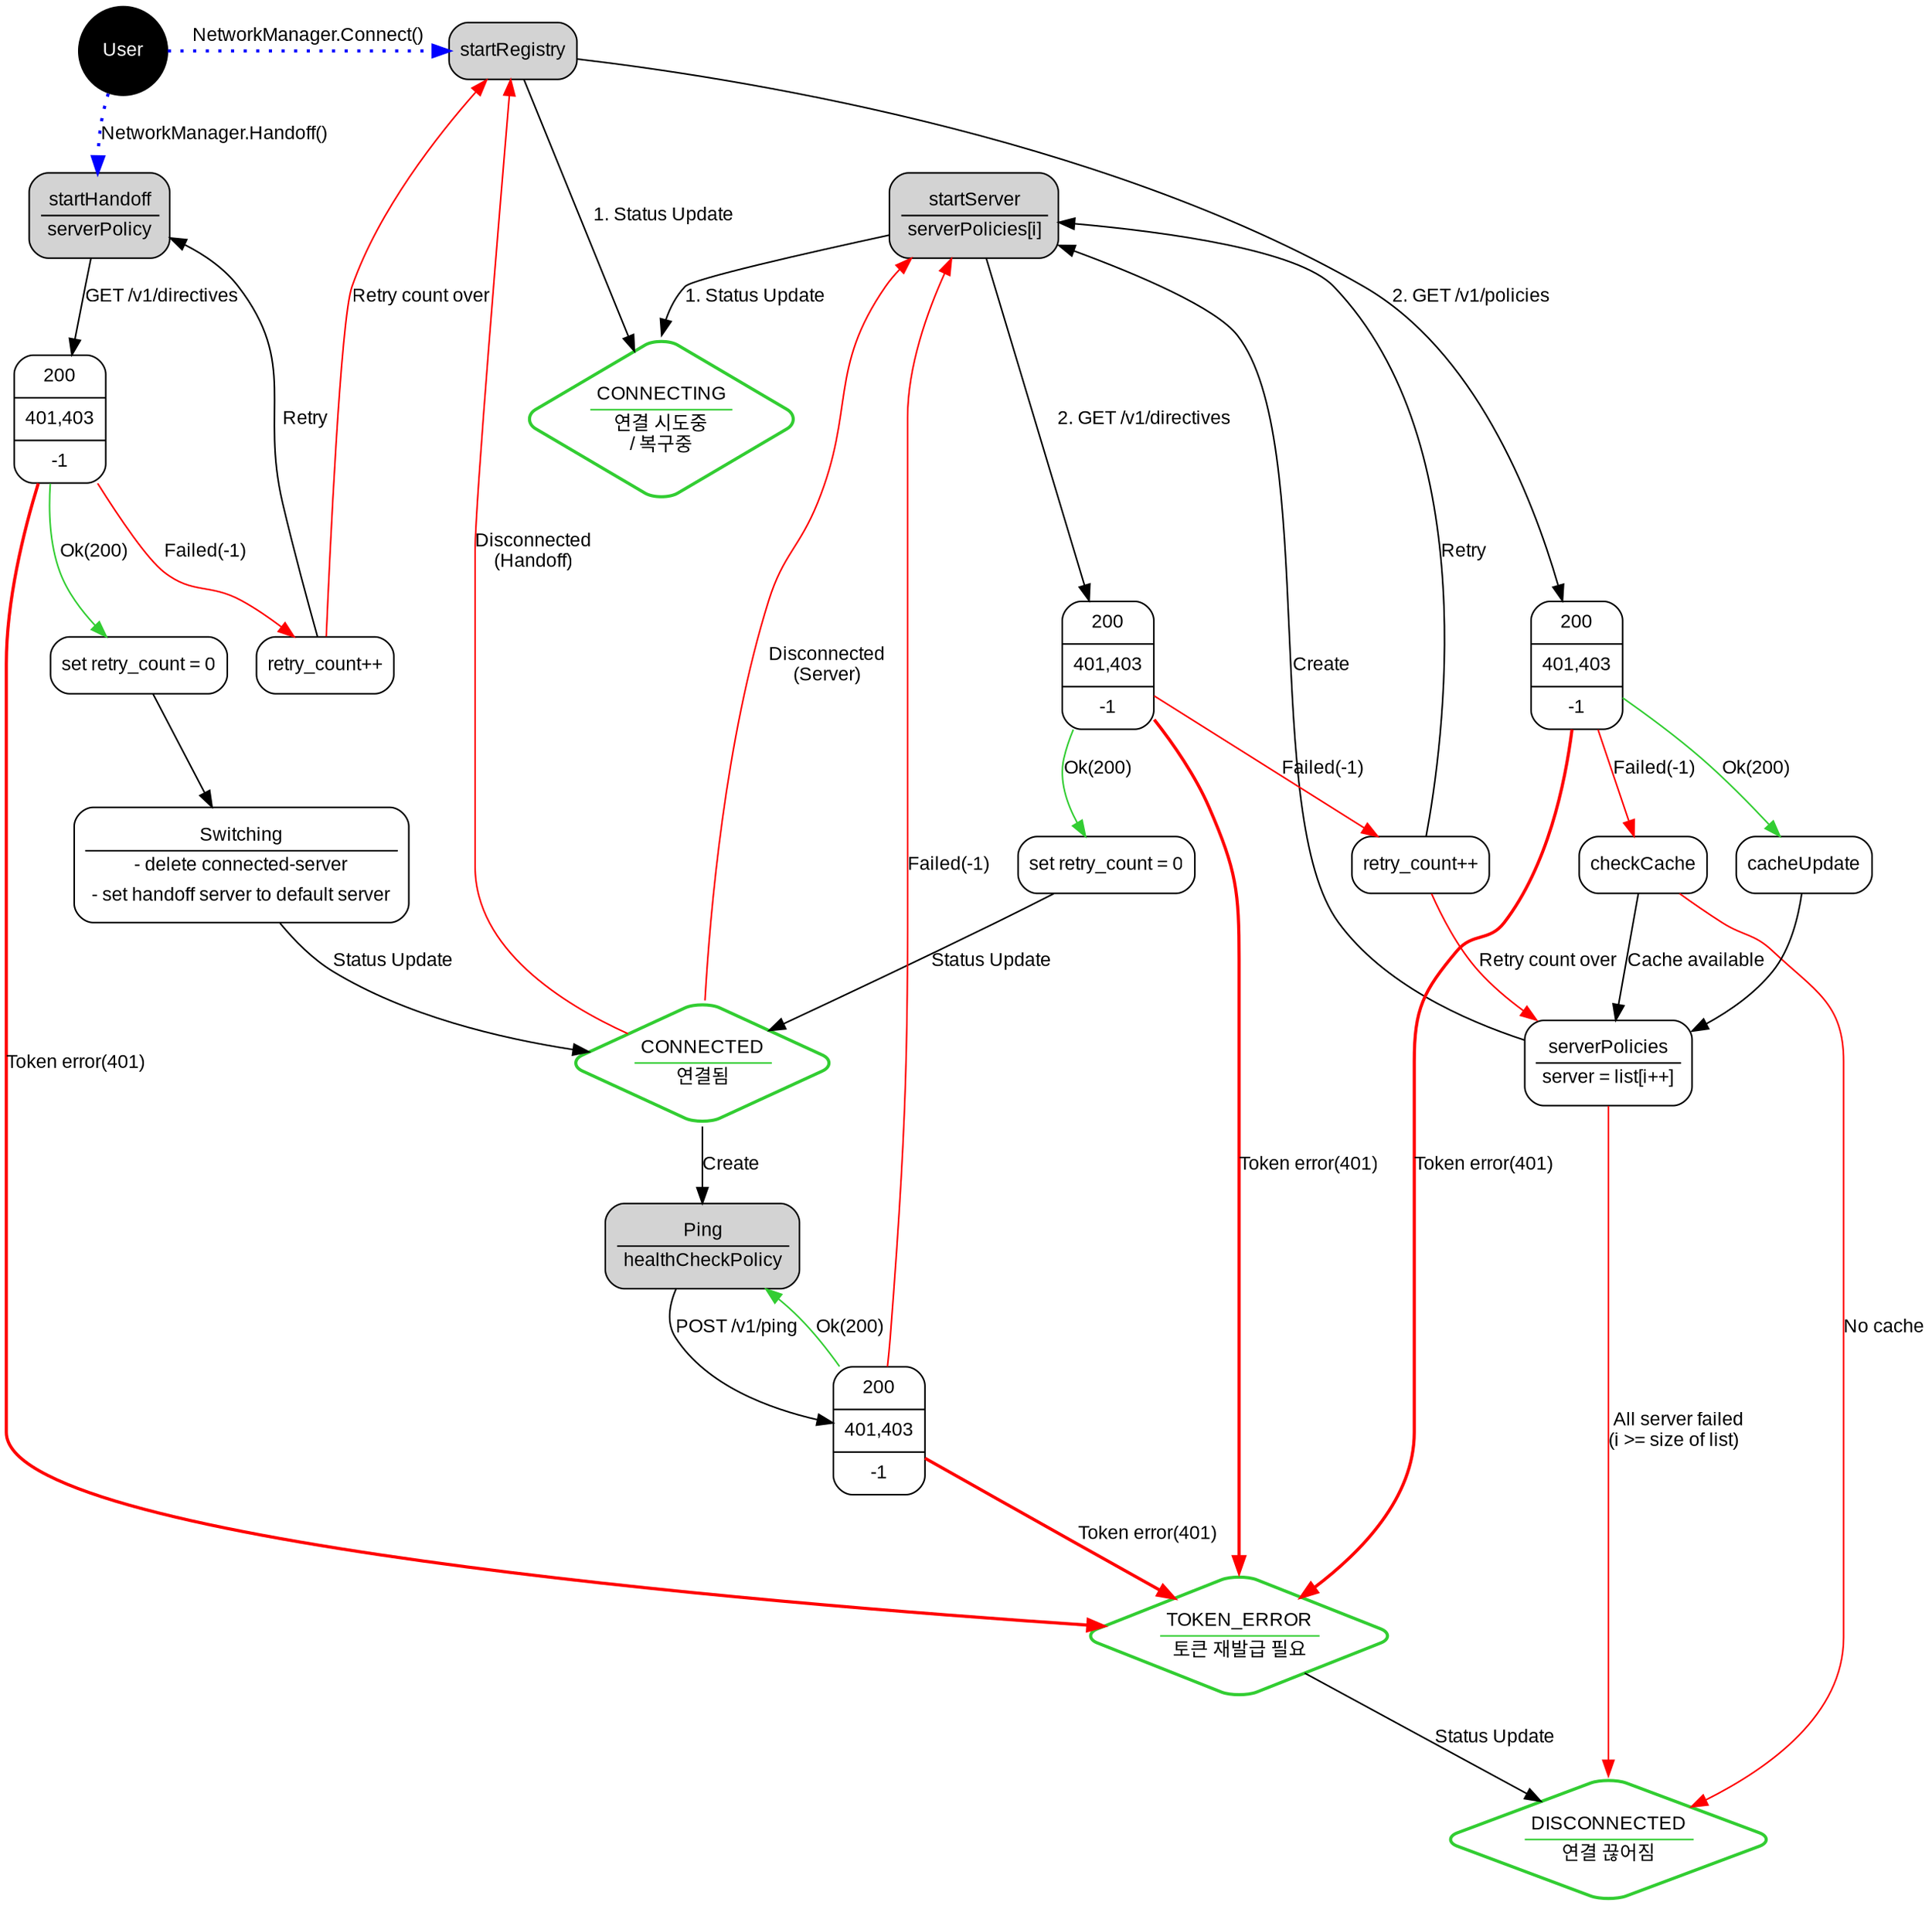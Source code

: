 digraph finite_state_machine {
  /**
   * Default style configuration
   */
  rankdir="TB";
  bgcolor="white";
  node [
    fontname="Arial";
    fontsize=12;
    margin=0.1;
    shape="rect";
    style="rounded";
  ];
  edge [
    fontname="Arial";
    fontsize=12;
    dir="forward";
    style="solid";
    arrowhead="normal";
    arrowtail="normal";
    weight=1;
  ];

  { rank=same; "User"; "startRegistry"; }
  { rank=same; "startHandoff"; "startServer"; }

  /**
   * Node for Network status
   */
  "DISCONNECTED" [
    shape="diamond";
    margin=0;
    style="rounded,bold";
    color=limegreen;
    label=<<table border="0"><tr><td>DISCONNECTED</td></tr><hr/><tr><td>연결 끊어짐</td></tr></table>>;
  ];

  "CONNECTING" [
    shape="diamond";
    margin=0;
    style="rounded,bold";
    color=limegreen;
    label=<<table border="0"><tr><td>CONNECTING</td></tr><hr/><tr><td>연결 시도중<br/>/ 복구중</td></tr></table>>;
  ];

  "CONNECTED" [
    shape="diamond";
    margin=0;
    style="rounded,bold";
    color=limegreen;
    label=<<table border="0"><tr><td>CONNECTED</td></tr><hr/><tr><td>연결됨</td></tr></table>>;
  ];

  "TOKEN_ERROR" [
    shape="diamond";
    margin=0;
    style="rounded,bold";
    color=limegreen;
    label=<<table border="0"><tr><td>TOKEN_ERROR</td></tr><hr/><tr><td>토큰 재발급 필요</td></tr></table>>;
  ];

  /**
   * Entrypoint
   */
  "User" [
    shape="circle";
    style="filled";
    color="black";
    fontcolor="white";
  ];

  /**
   * Edges from NetworkManager API
   */
  "User" -> "startRegistry" [
    label="NetworkManager.Connect()";
    color="blue";
    style="dotted,bold";
  ];

  "User" -> "startHandoff" [
    label="NetworkManager.Handoff()";
    color="blue";
    style="dotted,bold";
  ];

  /**
   * Registry nodes
   */
  "startRegistry" [
    label="startRegistry";
    style="rounded,filled";
  ];

  "serverPolicies" [
    label=<<table border="0"><tr><td>serverPolicies</td></tr><hr/><tr><td>server = list[i++]</td></tr></table>>;
  ];

  "RegistryResult" [ shape=record label="{200|401,403|-1}" ];

  "startRegistry" -> "RegistryResult" [ label="2. GET /v1/policies" ];
  "RegistryResult" -> "checkCache" [ color="red"; label="Failed(-1)" ];
  "RegistryResult" -> "cacheUpdate" [ color="limegreen"; label="Ok(200)" ];
  "checkCache" -> "serverPolicies" [ label="Cache available" ];
  "checkCache" -> "DISCONNECTED" [ color="red"; label="No cache" ];
  "cacheUpdate" -> "serverPolicies";
  "serverPolicies" -> "startServer" [ label="Create" ];

  /**
   * Server nodes
   */
  "startServer" [
    label=<<table border="0"><tr><td>startServer</td></tr><hr/><tr><td>serverPolicies[i]</td></tr></table>>;
    style="rounded,filled";
  ];

  "updateRetryCount"[
    label="retry_count++";
  ];

  "resetRetryCount"[
    label="set retry_count = 0";
  ];

  "ServerResult" [ shape=record label="{200|401,403|-1}" ];

  "startServer" -> "ServerResult" [ label="2. GET /v1/directives" ];
  "ServerResult" -> "updateRetryCount" [ color="red"; label="Failed(-1)" ];
  "ServerResult" -> "resetRetryCount" [ color="limegreen"; label="Ok(200)" ];
  "updateRetryCount" -> "startServer" [ label="Retry" ];
  "updateRetryCount" -> "serverPolicies" [ color="red"; label="Retry count over" ];

  /**
   * Handoff nodes
   */
  "startHandoff" [
    label=<<table border="0"><tr><td>startHandoff</td></tr><hr/><tr><td>serverPolicy</td></tr></table>>;
    style="rounded,filled";
  ];

  "updateHandoffRetryCount"[
    label="retry_count++";
  ];

  "resetHandoffRetryCount"[
    label="set retry_count = 0";
  ];

  "handoffSwitching" [
    label=<<table border="0"><tr><td>Switching</td></tr><hr/>
    <tr><td>- delete connected-server</td></tr>
    <tr><td>- set handoff server to default server</td></tr>
    </table>>;
  ];

  "HandoffResult" [ shape=record label="{200|401,403|-1}" ];

  "startHandoff" -> "HandoffResult" [ label="GET /v1/directives" ];
  "HandoffResult" -> "updateHandoffRetryCount" [ color="red"; label="Failed(-1)" ];
  "HandoffResult" -> "resetHandoffRetryCount" [ color="limegreen"; label="Ok(200)" ];
  "resetHandoffRetryCount" -> "handoffSwitching";
  "updateHandoffRetryCount" -> "startHandoff" [ label="Retry" ];
  "updateHandoffRetryCount" -> "startRegistry" [ color="red"; label="Retry count over" ];

  /**
   * Ping nodes
   */
  "startPing" [
    label=<<table border="0"><tr><td>Ping</td></tr><hr/><tr><td>healthCheckPolicy</td></tr></table>>;
    style="rounded,filled";
  ];

  "PingResult" [ shape=record label="{200|401,403|-1}" ];

  "CONNECTED" -> "startPing" [ label="Create" ];
  "startPing" -> "PingResult" [ label="POST /v1/ping" ];
  "PingResult" -> "startPing" [ color="limegreen"; label="Ok(200)"  ];
  "PingResult" -> "startServer" [ color="red"; label="Failed(-1)" ];

  /**
   * Edges for status update
   */
  "resetRetryCount" -> "CONNECTED" [ label="Status Update" ];
  "startRegistry" -> "CONNECTING" [ label="1. Status Update" ];
  "startServer" -> "CONNECTING" [ label="1. Status Update" ];
  "handoffSwitching" -> "CONNECTED" [ label="Status Update" ];
  "serverPolicies" -> "DISCONNECTED" [ color="red"; label=" All server failed\n(i >= size of list) " ];

  /**
   * Edges for token error
   */
  "RegistryResult" -> "TOKEN_ERROR" [ color="red"; style="bold"; label="Token error(401)"; ];
  "ServerResult" -> "TOKEN_ERROR" [ color="red"; style="bold"; label="Token error(401)"; ];
  "PingResult" -> "TOKEN_ERROR" [ color="red"; style="bold"; label="Token error(401)"; ];
  "HandoffResult" -> "TOKEN_ERROR" [ color="red"; style="bold"; label="Token error(401)"; ];
  "TOKEN_ERROR" -> "DISCONNECTED" [ label="Status Update" ];

  /**
   * Edges for disconnected from network
   */
  "CONNECTED" -> "startServer" [ color="red"; label="Disconnected\n(Server)" ];
  "CONNECTED" -> "startRegistry" [ color="red"; label="Disconnected\n(Handoff)" ];
}
